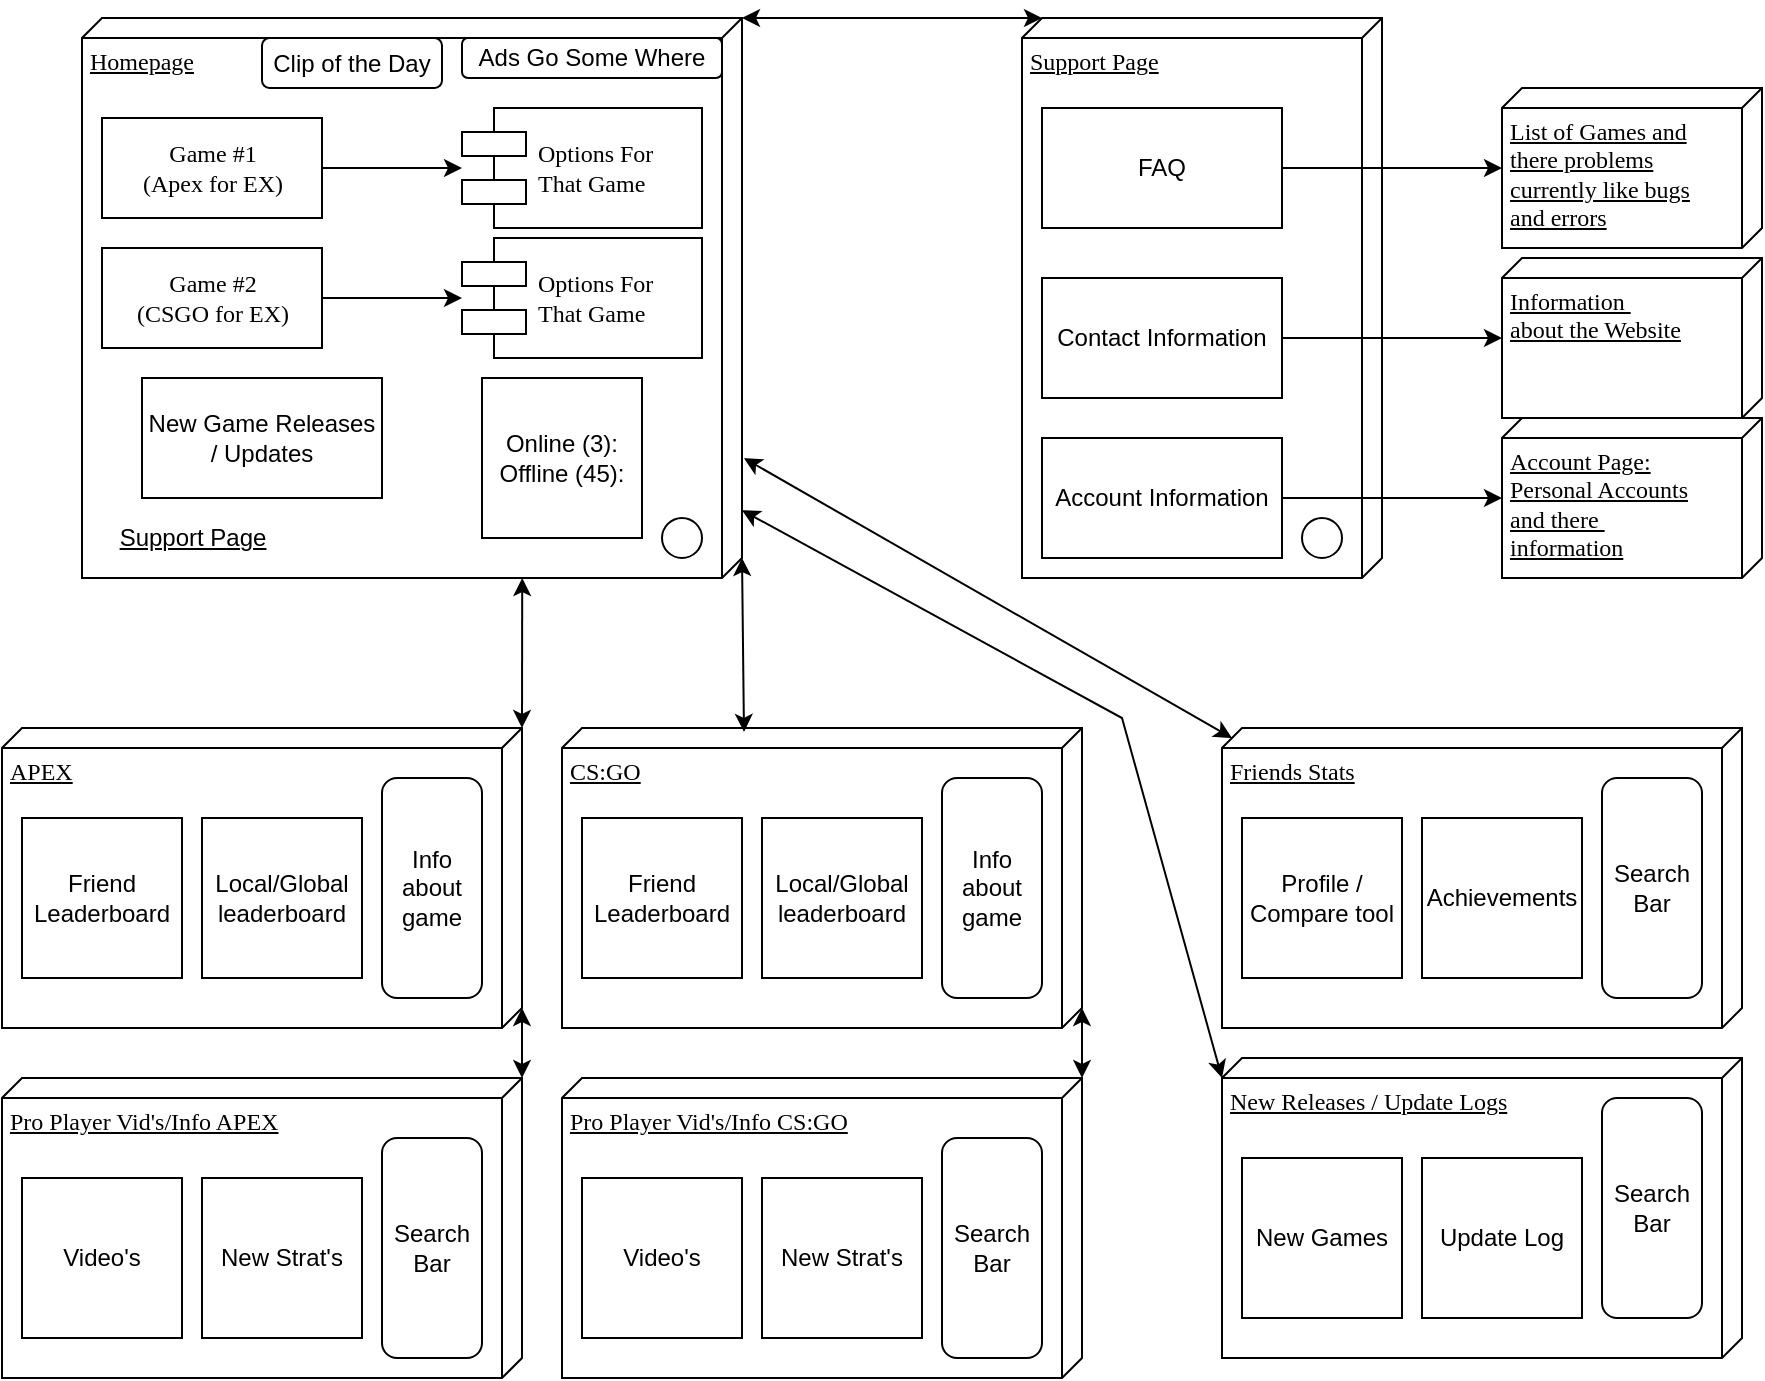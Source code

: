 <mxfile version="18.0.1" type="device"><diagram name="Page-1" id="5f0bae14-7c28-e335-631c-24af17079c00"><mxGraphModel dx="1381" dy="756" grid="1" gridSize="10" guides="1" tooltips="1" connect="1" arrows="1" fold="1" page="1" pageScale="1" pageWidth="1100" pageHeight="850" background="none" math="0" shadow="0"><root><mxCell id="0"/><mxCell id="1" parent="0"/><mxCell id="39150e848f15840c-1" value="Homepage" style="verticalAlign=top;align=left;spacingTop=8;spacingLeft=2;spacingRight=12;shape=cube;size=10;direction=south;fontStyle=4;html=1;rounded=0;shadow=0;comic=0;labelBackgroundColor=none;strokeWidth=1;fontFamily=Verdana;fontSize=12" parent="1" vertex="1"><mxGeometry x="120" y="70" width="330" height="280" as="geometry"/></mxCell><mxCell id="39150e848f15840c-3" value="APEX" style="verticalAlign=top;align=left;spacingTop=8;spacingLeft=2;spacingRight=12;shape=cube;size=10;direction=south;fontStyle=4;html=1;rounded=0;shadow=0;comic=0;labelBackgroundColor=none;strokeWidth=1;fontFamily=Verdana;fontSize=12" parent="1" vertex="1"><mxGeometry x="80" y="425" width="260" height="150" as="geometry"/></mxCell><mxCell id="TyDqIHx4qTIaT70e0ECO-3" value="" style="edgeStyle=orthogonalEdgeStyle;rounded=0;orthogonalLoop=1;jettySize=auto;html=1;" edge="1" parent="1" source="39150e848f15840c-4" target="39150e848f15840c-5"><mxGeometry relative="1" as="geometry"/></mxCell><mxCell id="39150e848f15840c-4" value="Game #1&lt;br&gt;(Apex for EX)" style="html=1;rounded=0;shadow=0;comic=0;labelBackgroundColor=none;strokeWidth=1;fontFamily=Verdana;fontSize=12;align=center;" parent="1" vertex="1"><mxGeometry x="130" y="120" width="110" height="50" as="geometry"/></mxCell><mxCell id="39150e848f15840c-5" value="Options For&amp;nbsp;&lt;br&gt;That Game" style="shape=component;align=left;spacingLeft=36;rounded=0;shadow=0;comic=0;labelBackgroundColor=none;strokeWidth=1;fontFamily=Verdana;fontSize=12;html=1;" parent="1" vertex="1"><mxGeometry x="310" y="115" width="120" height="60" as="geometry"/></mxCell><mxCell id="TyDqIHx4qTIaT70e0ECO-9" value="" style="edgeStyle=orthogonalEdgeStyle;rounded=0;orthogonalLoop=1;jettySize=auto;html=1;" edge="1" parent="1" source="TyDqIHx4qTIaT70e0ECO-1" target="TyDqIHx4qTIaT70e0ECO-4"><mxGeometry relative="1" as="geometry"/></mxCell><mxCell id="TyDqIHx4qTIaT70e0ECO-1" value="Game #2&lt;br&gt;(CSGO for EX)" style="html=1;rounded=0;shadow=0;comic=0;labelBackgroundColor=none;strokeWidth=1;fontFamily=Verdana;fontSize=12;align=center;" vertex="1" parent="1"><mxGeometry x="130" y="185" width="110" height="50" as="geometry"/></mxCell><mxCell id="TyDqIHx4qTIaT70e0ECO-4" value="Options For&amp;nbsp;&lt;br&gt;That Game" style="shape=component;align=left;spacingLeft=36;rounded=0;shadow=0;comic=0;labelBackgroundColor=none;strokeWidth=1;fontFamily=Verdana;fontSize=12;html=1;" vertex="1" parent="1"><mxGeometry x="310" y="180" width="120" height="60" as="geometry"/></mxCell><mxCell id="TyDqIHx4qTIaT70e0ECO-12" value="Game #1&lt;br&gt;(Apex for EX)" style="html=1;rounded=0;shadow=0;comic=0;labelBackgroundColor=none;strokeWidth=1;fontFamily=Verdana;fontSize=12;align=center;" vertex="1" parent="1"><mxGeometry x="600" y="120" width="110" height="50" as="geometry"/></mxCell><mxCell id="TyDqIHx4qTIaT70e0ECO-17" value="Support Page" style="verticalAlign=top;align=left;spacingTop=8;spacingLeft=2;spacingRight=12;shape=cube;size=10;direction=south;fontStyle=4;html=1;rounded=0;shadow=0;comic=0;labelBackgroundColor=none;strokeWidth=1;fontFamily=Verdana;fontSize=12" vertex="1" parent="1"><mxGeometry x="590" y="70" width="180" height="280" as="geometry"/></mxCell><mxCell id="TyDqIHx4qTIaT70e0ECO-27" value="" style="edgeStyle=orthogonalEdgeStyle;rounded=0;orthogonalLoop=1;jettySize=auto;html=1;" edge="1" parent="1" source="TyDqIHx4qTIaT70e0ECO-18" target="TyDqIHx4qTIaT70e0ECO-25"><mxGeometry relative="1" as="geometry"/></mxCell><mxCell id="TyDqIHx4qTIaT70e0ECO-18" value="FAQ" style="rounded=0;whiteSpace=wrap;html=1;" vertex="1" parent="1"><mxGeometry x="600" y="115" width="120" height="60" as="geometry"/></mxCell><mxCell id="TyDqIHx4qTIaT70e0ECO-28" value="" style="edgeStyle=orthogonalEdgeStyle;rounded=0;orthogonalLoop=1;jettySize=auto;html=1;" edge="1" parent="1" source="TyDqIHx4qTIaT70e0ECO-19" target="TyDqIHx4qTIaT70e0ECO-24"><mxGeometry relative="1" as="geometry"/></mxCell><mxCell id="TyDqIHx4qTIaT70e0ECO-19" value="Contact Information" style="rounded=0;whiteSpace=wrap;html=1;" vertex="1" parent="1"><mxGeometry x="600" y="200" width="120" height="60" as="geometry"/></mxCell><mxCell id="TyDqIHx4qTIaT70e0ECO-23" value="" style="edgeStyle=orthogonalEdgeStyle;rounded=0;orthogonalLoop=1;jettySize=auto;html=1;" edge="1" parent="1" source="TyDqIHx4qTIaT70e0ECO-20" target="TyDqIHx4qTIaT70e0ECO-22"><mxGeometry relative="1" as="geometry"/></mxCell><mxCell id="TyDqIHx4qTIaT70e0ECO-20" value="Account Information" style="rounded=0;whiteSpace=wrap;html=1;" vertex="1" parent="1"><mxGeometry x="600" y="280" width="120" height="60" as="geometry"/></mxCell><mxCell id="TyDqIHx4qTIaT70e0ECO-22" value="Account Page:&lt;br&gt;Personal Accounts&lt;br&gt;and there&amp;nbsp;&lt;br&gt;information" style="verticalAlign=top;align=left;spacingTop=8;spacingLeft=2;spacingRight=12;shape=cube;size=10;direction=south;fontStyle=4;html=1;rounded=0;shadow=0;comic=0;labelBackgroundColor=none;strokeWidth=1;fontFamily=Verdana;fontSize=12" vertex="1" parent="1"><mxGeometry x="830" y="270" width="130" height="80" as="geometry"/></mxCell><mxCell id="TyDqIHx4qTIaT70e0ECO-24" value="Information&amp;nbsp;&lt;br&gt;about the Website" style="verticalAlign=top;align=left;spacingTop=8;spacingLeft=2;spacingRight=12;shape=cube;size=10;direction=south;fontStyle=4;html=1;rounded=0;shadow=0;comic=0;labelBackgroundColor=none;strokeWidth=1;fontFamily=Verdana;fontSize=12" vertex="1" parent="1"><mxGeometry x="830" y="190" width="130" height="80" as="geometry"/></mxCell><mxCell id="TyDqIHx4qTIaT70e0ECO-25" value="List of Games and&lt;br&gt;there problems&lt;br&gt;currently like bugs&lt;br&gt;and errors" style="verticalAlign=top;align=left;spacingTop=8;spacingLeft=2;spacingRight=12;shape=cube;size=10;direction=south;fontStyle=4;html=1;rounded=0;shadow=0;comic=0;labelBackgroundColor=none;strokeWidth=1;fontFamily=Verdana;fontSize=12" vertex="1" parent="1"><mxGeometry x="830" y="105" width="130" height="80" as="geometry"/></mxCell><mxCell id="TyDqIHx4qTIaT70e0ECO-30" value="Friend Leaderboard" style="whiteSpace=wrap;html=1;aspect=fixed;" vertex="1" parent="1"><mxGeometry x="90" y="470" width="80" height="80" as="geometry"/></mxCell><mxCell id="TyDqIHx4qTIaT70e0ECO-31" value="Local/Global&lt;br&gt;leaderboard" style="whiteSpace=wrap;html=1;aspect=fixed;" vertex="1" parent="1"><mxGeometry x="180" y="470" width="80" height="80" as="geometry"/></mxCell><mxCell id="TyDqIHx4qTIaT70e0ECO-32" value="&lt;u&gt;Support Page&lt;/u&gt;" style="text;html=1;resizable=0;autosize=1;align=center;verticalAlign=middle;points=[];fillColor=none;strokeColor=none;rounded=0;" vertex="1" parent="1"><mxGeometry x="130" y="320" width="90" height="20" as="geometry"/></mxCell><mxCell id="TyDqIHx4qTIaT70e0ECO-35" value="" style="ellipse;whiteSpace=wrap;html=1;rounded=0;shadow=0;comic=0;labelBackgroundColor=none;strokeWidth=1;fontFamily=Verdana;fontSize=12;align=center;" vertex="1" parent="1"><mxGeometry x="730" y="320" width="20" height="20" as="geometry"/></mxCell><mxCell id="TyDqIHx4qTIaT70e0ECO-37" value="CS:GO" style="verticalAlign=top;align=left;spacingTop=8;spacingLeft=2;spacingRight=12;shape=cube;size=10;direction=south;fontStyle=4;html=1;rounded=0;shadow=0;comic=0;labelBackgroundColor=none;strokeWidth=1;fontFamily=Verdana;fontSize=12" vertex="1" parent="1"><mxGeometry x="360" y="425" width="260" height="150" as="geometry"/></mxCell><mxCell id="TyDqIHx4qTIaT70e0ECO-38" value="Friend Leaderboard" style="whiteSpace=wrap;html=1;aspect=fixed;" vertex="1" parent="1"><mxGeometry x="370" y="470" width="80" height="80" as="geometry"/></mxCell><mxCell id="TyDqIHx4qTIaT70e0ECO-39" value="Local/Global&lt;br&gt;leaderboard" style="whiteSpace=wrap;html=1;aspect=fixed;" vertex="1" parent="1"><mxGeometry x="460" y="470" width="80" height="80" as="geometry"/></mxCell><mxCell id="TyDqIHx4qTIaT70e0ECO-40" value="Info about game" style="rounded=1;whiteSpace=wrap;html=1;" vertex="1" parent="1"><mxGeometry x="270" y="450" width="50" height="110" as="geometry"/></mxCell><mxCell id="TyDqIHx4qTIaT70e0ECO-41" value="Info about game" style="rounded=1;whiteSpace=wrap;html=1;" vertex="1" parent="1"><mxGeometry x="550" y="450" width="50" height="110" as="geometry"/></mxCell><mxCell id="TyDqIHx4qTIaT70e0ECO-45" value="" style="endArrow=classic;startArrow=classic;html=1;rounded=0;exitX=0;exitY=0;exitDx=0;exitDy=0;exitPerimeter=0;entryX=1;entryY=0.333;entryDx=0;entryDy=0;entryPerimeter=0;" edge="1" parent="1" source="39150e848f15840c-3" target="39150e848f15840c-1"><mxGeometry width="50" height="50" relative="1" as="geometry"><mxPoint x="390" y="400" as="sourcePoint"/><mxPoint x="440" y="350" as="targetPoint"/></mxGeometry></mxCell><mxCell id="TyDqIHx4qTIaT70e0ECO-46" value="" style="endArrow=classic;startArrow=classic;html=1;rounded=0;entryX=0;entryY=0;entryDx=270;entryDy=0;entryPerimeter=0;exitX=0.013;exitY=0.65;exitDx=0;exitDy=0;exitPerimeter=0;" edge="1" parent="1" source="TyDqIHx4qTIaT70e0ECO-37" target="39150e848f15840c-1"><mxGeometry width="50" height="50" relative="1" as="geometry"><mxPoint x="520" y="370" as="sourcePoint"/><mxPoint x="570" y="320" as="targetPoint"/></mxGeometry></mxCell><mxCell id="TyDqIHx4qTIaT70e0ECO-51" value="" style="endArrow=classic;startArrow=classic;html=1;rounded=0;entryX=0;entryY=0;entryDx=0;entryDy=0;entryPerimeter=0;exitX=0;exitY=0;exitDx=0;exitDy=170;exitPerimeter=0;" edge="1" parent="1" source="TyDqIHx4qTIaT70e0ECO-17" target="39150e848f15840c-1"><mxGeometry width="50" height="50" relative="1" as="geometry"><mxPoint x="520" y="370" as="sourcePoint"/><mxPoint x="570" y="320" as="targetPoint"/></mxGeometry></mxCell><mxCell id="TyDqIHx4qTIaT70e0ECO-52" value="" style="ellipse;whiteSpace=wrap;html=1;rounded=0;shadow=0;comic=0;labelBackgroundColor=none;strokeWidth=1;fontFamily=Verdana;fontSize=12;align=center;" vertex="1" parent="1"><mxGeometry x="410" y="320" width="20" height="20" as="geometry"/></mxCell><mxCell id="TyDqIHx4qTIaT70e0ECO-54" value="Pro Player Vid's/Info CS:GO" style="verticalAlign=top;align=left;spacingTop=8;spacingLeft=2;spacingRight=12;shape=cube;size=10;direction=south;fontStyle=4;html=1;rounded=0;shadow=0;comic=0;labelBackgroundColor=none;strokeWidth=1;fontFamily=Verdana;fontSize=12" vertex="1" parent="1"><mxGeometry x="360" y="600" width="260" height="150" as="geometry"/></mxCell><mxCell id="TyDqIHx4qTIaT70e0ECO-57" value="" style="endArrow=classic;startArrow=classic;html=1;rounded=0;entryX=0;entryY=0;entryDx=140;entryDy=0;entryPerimeter=0;exitX=0;exitY=0;exitDx=0;exitDy=0;exitPerimeter=0;" edge="1" parent="1" source="TyDqIHx4qTIaT70e0ECO-54" target="TyDqIHx4qTIaT70e0ECO-37"><mxGeometry width="50" height="50" relative="1" as="geometry"><mxPoint x="520" y="570" as="sourcePoint"/><mxPoint x="570" y="520" as="targetPoint"/></mxGeometry></mxCell><mxCell id="TyDqIHx4qTIaT70e0ECO-59" value="Video's" style="whiteSpace=wrap;html=1;aspect=fixed;" vertex="1" parent="1"><mxGeometry x="370" y="650" width="80" height="80" as="geometry"/></mxCell><mxCell id="TyDqIHx4qTIaT70e0ECO-60" value="New Strat's" style="whiteSpace=wrap;html=1;aspect=fixed;" vertex="1" parent="1"><mxGeometry x="460" y="650" width="80" height="80" as="geometry"/></mxCell><mxCell id="TyDqIHx4qTIaT70e0ECO-61" value="Search Bar" style="rounded=1;whiteSpace=wrap;html=1;" vertex="1" parent="1"><mxGeometry x="550" y="630" width="50" height="110" as="geometry"/></mxCell><mxCell id="TyDqIHx4qTIaT70e0ECO-62" value="Pro Player Vid's/Info APEX" style="verticalAlign=top;align=left;spacingTop=8;spacingLeft=2;spacingRight=12;shape=cube;size=10;direction=south;fontStyle=4;html=1;rounded=0;shadow=0;comic=0;labelBackgroundColor=none;strokeWidth=1;fontFamily=Verdana;fontSize=12" vertex="1" parent="1"><mxGeometry x="80" y="600" width="260" height="150" as="geometry"/></mxCell><mxCell id="TyDqIHx4qTIaT70e0ECO-63" value="Video's" style="whiteSpace=wrap;html=1;aspect=fixed;" vertex="1" parent="1"><mxGeometry x="90" y="650" width="80" height="80" as="geometry"/></mxCell><mxCell id="TyDqIHx4qTIaT70e0ECO-64" value="New Strat's" style="whiteSpace=wrap;html=1;aspect=fixed;" vertex="1" parent="1"><mxGeometry x="180" y="650" width="80" height="80" as="geometry"/></mxCell><mxCell id="TyDqIHx4qTIaT70e0ECO-65" value="Search Bar" style="rounded=1;whiteSpace=wrap;html=1;" vertex="1" parent="1"><mxGeometry x="270" y="630" width="50" height="110" as="geometry"/></mxCell><mxCell id="TyDqIHx4qTIaT70e0ECO-66" value="" style="endArrow=classic;startArrow=classic;html=1;rounded=0;entryX=0;entryY=0;entryDx=140;entryDy=0;entryPerimeter=0;exitX=0;exitY=0;exitDx=0;exitDy=0;exitPerimeter=0;" edge="1" parent="1" source="TyDqIHx4qTIaT70e0ECO-62" target="39150e848f15840c-3"><mxGeometry width="50" height="50" relative="1" as="geometry"><mxPoint x="520" y="580" as="sourcePoint"/><mxPoint x="570" y="530" as="targetPoint"/></mxGeometry></mxCell><mxCell id="TyDqIHx4qTIaT70e0ECO-67" value="Online (3):&lt;br&gt;Offline (45):" style="whiteSpace=wrap;html=1;aspect=fixed;" vertex="1" parent="1"><mxGeometry x="320" y="250" width="80" height="80" as="geometry"/></mxCell><mxCell id="TyDqIHx4qTIaT70e0ECO-68" value="Friends Stats" style="verticalAlign=top;align=left;spacingTop=8;spacingLeft=2;spacingRight=12;shape=cube;size=10;direction=south;fontStyle=4;html=1;rounded=0;shadow=0;comic=0;labelBackgroundColor=none;strokeWidth=1;fontFamily=Verdana;fontSize=12" vertex="1" parent="1"><mxGeometry x="690" y="425" width="260" height="150" as="geometry"/></mxCell><mxCell id="TyDqIHx4qTIaT70e0ECO-69" value="Profile / Compare tool" style="whiteSpace=wrap;html=1;aspect=fixed;" vertex="1" parent="1"><mxGeometry x="700" y="470" width="80" height="80" as="geometry"/></mxCell><mxCell id="TyDqIHx4qTIaT70e0ECO-70" value="Achievements" style="whiteSpace=wrap;html=1;aspect=fixed;" vertex="1" parent="1"><mxGeometry x="790" y="470" width="80" height="80" as="geometry"/></mxCell><mxCell id="TyDqIHx4qTIaT70e0ECO-71" value="Search Bar" style="rounded=1;whiteSpace=wrap;html=1;" vertex="1" parent="1"><mxGeometry x="880" y="450" width="50" height="110" as="geometry"/></mxCell><mxCell id="TyDqIHx4qTIaT70e0ECO-74" value="" style="endArrow=classic;startArrow=classic;html=1;rounded=0;entryX=0.786;entryY=-0.003;entryDx=0;entryDy=0;entryPerimeter=0;exitX=0;exitY=0;exitDx=5;exitDy=255;exitPerimeter=0;" edge="1" parent="1" source="TyDqIHx4qTIaT70e0ECO-68" target="39150e848f15840c-1"><mxGeometry width="50" height="50" relative="1" as="geometry"><mxPoint x="520" y="470" as="sourcePoint"/><mxPoint x="570" y="420" as="targetPoint"/></mxGeometry></mxCell><mxCell id="TyDqIHx4qTIaT70e0ECO-75" value="New Game Releases / Updates" style="rounded=0;whiteSpace=wrap;html=1;" vertex="1" parent="1"><mxGeometry x="150" y="250" width="120" height="60" as="geometry"/></mxCell><mxCell id="TyDqIHx4qTIaT70e0ECO-76" value="New Releases / Update Logs" style="verticalAlign=top;align=left;spacingTop=8;spacingLeft=2;spacingRight=12;shape=cube;size=10;direction=south;fontStyle=4;html=1;rounded=0;shadow=0;comic=0;labelBackgroundColor=none;strokeWidth=1;fontFamily=Verdana;fontSize=12" vertex="1" parent="1"><mxGeometry x="690" y="590" width="260" height="150" as="geometry"/></mxCell><mxCell id="TyDqIHx4qTIaT70e0ECO-77" value="New Games" style="whiteSpace=wrap;html=1;aspect=fixed;" vertex="1" parent="1"><mxGeometry x="700" y="640" width="80" height="80" as="geometry"/></mxCell><mxCell id="TyDqIHx4qTIaT70e0ECO-78" value="Update Log" style="whiteSpace=wrap;html=1;aspect=fixed;" vertex="1" parent="1"><mxGeometry x="790" y="640" width="80" height="80" as="geometry"/></mxCell><mxCell id="TyDqIHx4qTIaT70e0ECO-79" value="Search Bar" style="rounded=1;whiteSpace=wrap;html=1;" vertex="1" parent="1"><mxGeometry x="880" y="610" width="50" height="110" as="geometry"/></mxCell><mxCell id="TyDqIHx4qTIaT70e0ECO-82" value="" style="endArrow=classic;startArrow=classic;html=1;rounded=0;exitX=0;exitY=0;exitDx=10;exitDy=260;exitPerimeter=0;entryX=0.879;entryY=0;entryDx=0;entryDy=0;entryPerimeter=0;" edge="1" parent="1" source="TyDqIHx4qTIaT70e0ECO-76" target="39150e848f15840c-1"><mxGeometry width="50" height="50" relative="1" as="geometry"><mxPoint x="520" y="460" as="sourcePoint"/><mxPoint x="570" y="410" as="targetPoint"/><Array as="points"><mxPoint x="640" y="420"/></Array></mxGeometry></mxCell><mxCell id="TyDqIHx4qTIaT70e0ECO-83" value="Clip of the Day" style="rounded=1;whiteSpace=wrap;html=1;" vertex="1" parent="1"><mxGeometry x="210" y="80" width="90" height="25" as="geometry"/></mxCell><mxCell id="TyDqIHx4qTIaT70e0ECO-84" value="Ads Go Some Where" style="rounded=1;whiteSpace=wrap;html=1;" vertex="1" parent="1"><mxGeometry x="310" y="80" width="130" height="20" as="geometry"/></mxCell></root></mxGraphModel></diagram></mxfile>